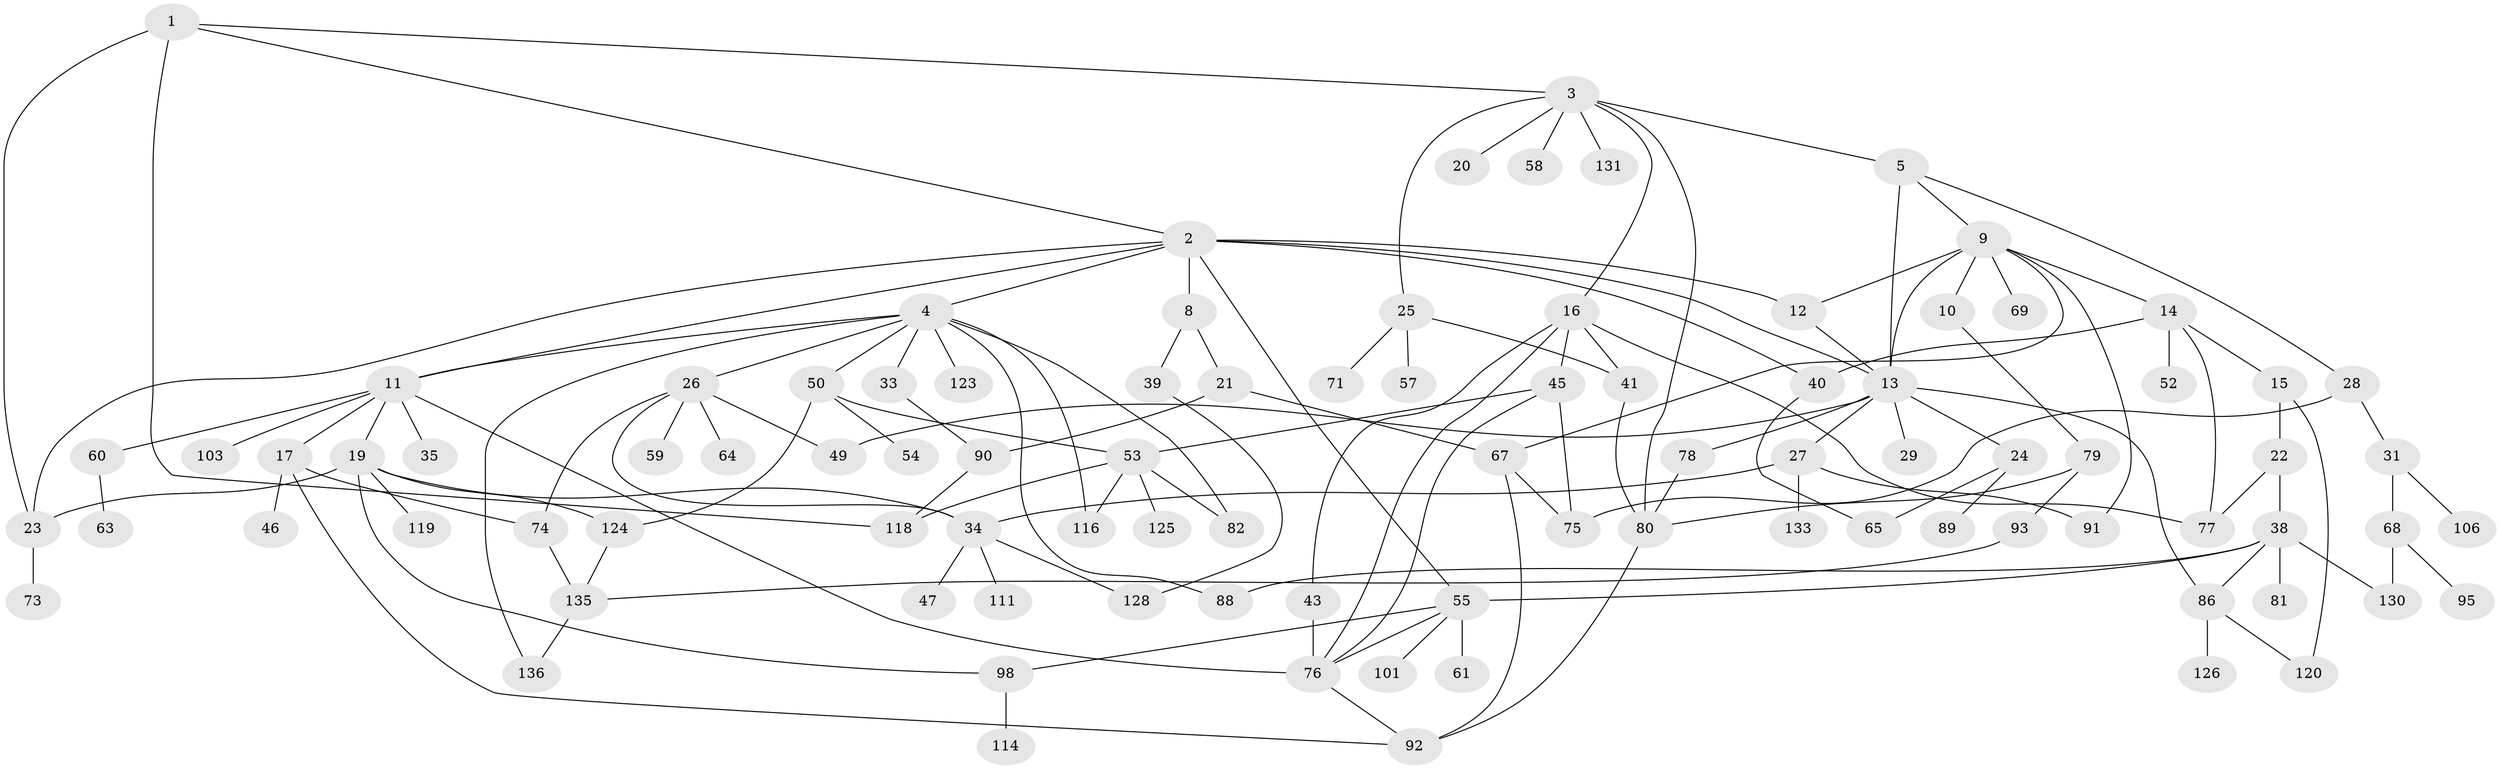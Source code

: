 // original degree distribution, {3: 0.21897810218978103, 7: 0.021897810218978103, 8: 0.014598540145985401, 4: 0.11678832116788321, 6: 0.0364963503649635, 2: 0.26277372262773724, 5: 0.051094890510948905, 1: 0.2773722627737226}
// Generated by graph-tools (version 1.1) at 2025/41/03/06/25 10:41:30]
// undirected, 94 vertices, 140 edges
graph export_dot {
graph [start="1"]
  node [color=gray90,style=filled];
  1 [super="+42"];
  2 [super="+7"];
  3 [super="+70"];
  4 [super="+6"];
  5;
  8 [super="+30"];
  9 [super="+51"];
  10;
  11 [super="+32"];
  12 [super="+48"];
  13 [super="+83"];
  14 [super="+36"];
  15;
  16 [super="+37"];
  17 [super="+18"];
  19 [super="+110"];
  20;
  21;
  22;
  23;
  24 [super="+66"];
  25 [super="+137"];
  26 [super="+113"];
  27 [super="+102"];
  28;
  29;
  31 [super="+62"];
  33 [super="+112"];
  34 [super="+107"];
  35;
  38 [super="+44"];
  39;
  40;
  41 [super="+134"];
  43 [super="+122"];
  45 [super="+132"];
  46;
  47;
  49;
  50 [super="+96"];
  52;
  53 [super="+72"];
  54;
  55 [super="+56"];
  57 [super="+87"];
  58;
  59 [super="+84"];
  60;
  61 [super="+85"];
  63;
  64;
  65 [super="+94"];
  67 [super="+117"];
  68;
  69;
  71;
  73 [super="+105"];
  74;
  75 [super="+97"];
  76;
  77 [super="+115"];
  78;
  79;
  80 [super="+99"];
  81;
  82;
  86 [super="+109"];
  88;
  89;
  90 [super="+108"];
  91;
  92 [super="+100"];
  93 [super="+121"];
  95 [super="+104"];
  98;
  101;
  103;
  106;
  111;
  114;
  116;
  118;
  119;
  120 [super="+127"];
  123;
  124;
  125;
  126;
  128 [super="+129"];
  130;
  131;
  133;
  135;
  136;
  1 -- 2;
  1 -- 3;
  1 -- 118;
  1 -- 23;
  2 -- 4;
  2 -- 11;
  2 -- 13;
  2 -- 23;
  2 -- 40;
  2 -- 8;
  2 -- 55;
  2 -- 12;
  3 -- 5;
  3 -- 16;
  3 -- 20;
  3 -- 25;
  3 -- 58;
  3 -- 80;
  3 -- 131;
  4 -- 50;
  4 -- 116;
  4 -- 33;
  4 -- 136;
  4 -- 11;
  4 -- 82;
  4 -- 88;
  4 -- 26;
  4 -- 123;
  5 -- 9;
  5 -- 28;
  5 -- 13;
  8 -- 21;
  8 -- 39;
  9 -- 10;
  9 -- 12;
  9 -- 14;
  9 -- 67;
  9 -- 91;
  9 -- 69;
  9 -- 13;
  10 -- 79;
  11 -- 17;
  11 -- 19;
  11 -- 103;
  11 -- 76;
  11 -- 35;
  11 -- 60;
  12 -- 13;
  13 -- 24;
  13 -- 27;
  13 -- 29;
  13 -- 78;
  13 -- 49;
  13 -- 86;
  14 -- 15;
  14 -- 40;
  14 -- 52;
  14 -- 77;
  15 -- 22;
  15 -- 120;
  16 -- 45;
  16 -- 77;
  16 -- 43;
  16 -- 76;
  16 -- 41;
  17 -- 74;
  17 -- 46;
  17 -- 92;
  19 -- 23;
  19 -- 98;
  19 -- 119;
  19 -- 124;
  19 -- 34;
  21 -- 67;
  21 -- 90;
  22 -- 38;
  22 -- 77;
  23 -- 73;
  24 -- 89;
  24 -- 65;
  25 -- 41;
  25 -- 57;
  25 -- 71;
  26 -- 49;
  26 -- 59;
  26 -- 64;
  26 -- 34;
  26 -- 74;
  27 -- 34;
  27 -- 91;
  27 -- 133;
  28 -- 31;
  28 -- 75;
  31 -- 106;
  31 -- 68;
  33 -- 90;
  34 -- 47;
  34 -- 128;
  34 -- 111;
  38 -- 81;
  38 -- 130;
  38 -- 55;
  38 -- 88;
  38 -- 86;
  39 -- 128;
  40 -- 65;
  41 -- 80;
  43 -- 76;
  45 -- 75;
  45 -- 53;
  45 -- 76;
  50 -- 53;
  50 -- 54;
  50 -- 124;
  53 -- 125;
  53 -- 82;
  53 -- 116;
  53 -- 118;
  55 -- 101;
  55 -- 98;
  55 -- 76;
  55 -- 61;
  60 -- 63;
  67 -- 75;
  67 -- 92;
  68 -- 95;
  68 -- 130;
  74 -- 135;
  76 -- 92;
  78 -- 80;
  79 -- 93;
  79 -- 80;
  80 -- 92;
  86 -- 120;
  86 -- 126;
  90 -- 118;
  93 -- 135;
  98 -- 114;
  124 -- 135;
  135 -- 136;
}
